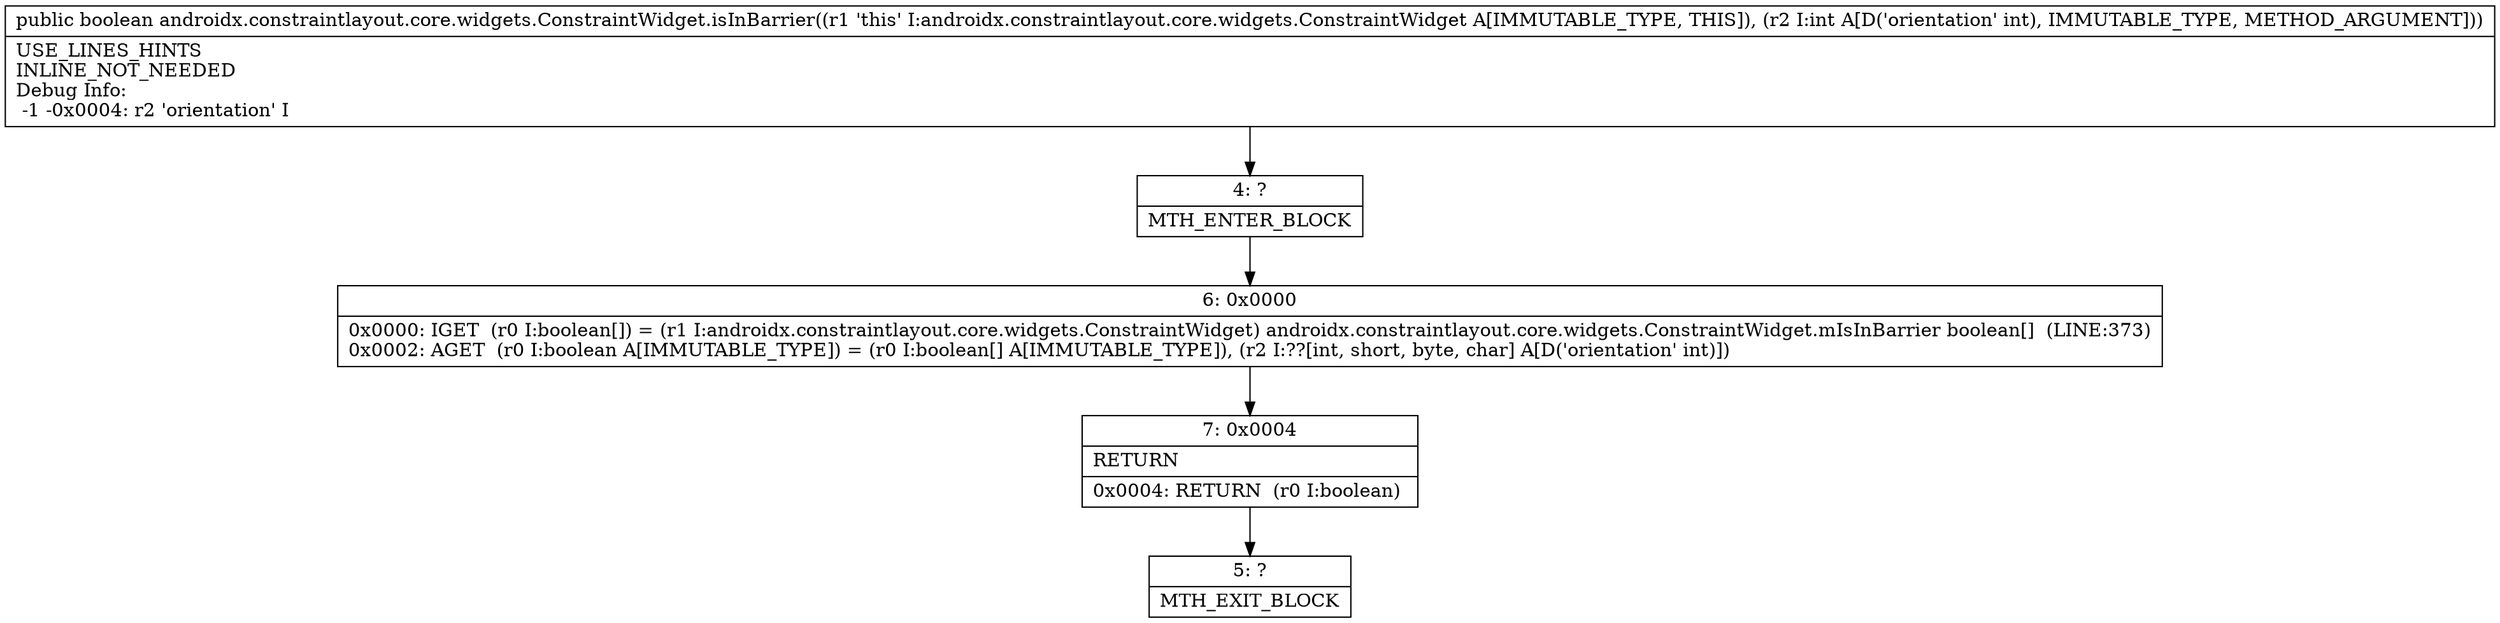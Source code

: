 digraph "CFG forandroidx.constraintlayout.core.widgets.ConstraintWidget.isInBarrier(I)Z" {
Node_4 [shape=record,label="{4\:\ ?|MTH_ENTER_BLOCK\l}"];
Node_6 [shape=record,label="{6\:\ 0x0000|0x0000: IGET  (r0 I:boolean[]) = (r1 I:androidx.constraintlayout.core.widgets.ConstraintWidget) androidx.constraintlayout.core.widgets.ConstraintWidget.mIsInBarrier boolean[]  (LINE:373)\l0x0002: AGET  (r0 I:boolean A[IMMUTABLE_TYPE]) = (r0 I:boolean[] A[IMMUTABLE_TYPE]), (r2 I:??[int, short, byte, char] A[D('orientation' int)]) \l}"];
Node_7 [shape=record,label="{7\:\ 0x0004|RETURN\l|0x0004: RETURN  (r0 I:boolean) \l}"];
Node_5 [shape=record,label="{5\:\ ?|MTH_EXIT_BLOCK\l}"];
MethodNode[shape=record,label="{public boolean androidx.constraintlayout.core.widgets.ConstraintWidget.isInBarrier((r1 'this' I:androidx.constraintlayout.core.widgets.ConstraintWidget A[IMMUTABLE_TYPE, THIS]), (r2 I:int A[D('orientation' int), IMMUTABLE_TYPE, METHOD_ARGUMENT]))  | USE_LINES_HINTS\lINLINE_NOT_NEEDED\lDebug Info:\l  \-1 \-0x0004: r2 'orientation' I\l}"];
MethodNode -> Node_4;Node_4 -> Node_6;
Node_6 -> Node_7;
Node_7 -> Node_5;
}

